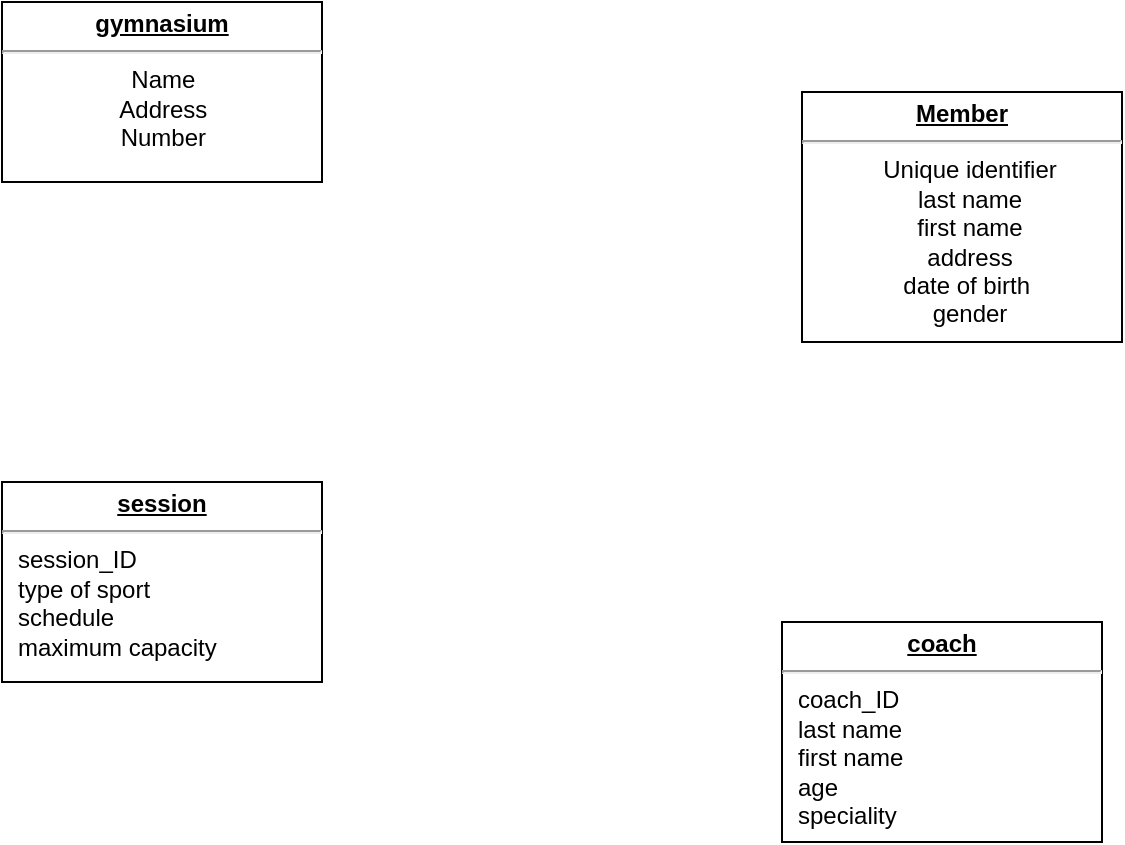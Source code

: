 <mxfile version="12.2.4" pages="1"><diagram id="1AiK8nGy6k1hTbYS_6qF" name="Page-1"><mxGraphModel dx="870" dy="585" grid="1" gridSize="10" guides="1" tooltips="1" connect="1" arrows="1" fold="1" page="1" pageScale="1" pageWidth="850" pageHeight="1100" math="0" shadow="0"><root><mxCell id="0"/><mxCell id="1" parent="0"/><mxCell id="6" value="&lt;p style=&quot;margin: 4px 0px 0px ; text-decoration: underline&quot;&gt;&lt;b&gt;gymnasium&lt;/b&gt;&lt;/p&gt;&lt;hr&gt;&lt;p style=&quot;margin: 0px ; margin-left: 8px&quot;&gt;Name&amp;nbsp;&amp;nbsp;&lt;br&gt;Address&amp;nbsp;&amp;nbsp;&lt;/p&gt;&lt;p style=&quot;margin: 0px ; margin-left: 8px&quot;&gt;Number&amp;nbsp;&amp;nbsp;&lt;/p&gt;" style="verticalAlign=top;align=center;overflow=fill;fontSize=12;fontFamily=Helvetica;html=1;" vertex="1" parent="1"><mxGeometry x="110" y="100" width="160" height="90" as="geometry"/></mxCell><mxCell id="7" value="&lt;p style=&quot;margin: 4px 0px 0px ; text-decoration: underline&quot;&gt;&lt;b&gt;Member&lt;/b&gt;&lt;/p&gt;&lt;hr&gt;&lt;p style=&quot;margin: 0px ; margin-left: 8px&quot;&gt;Unique identifier&lt;br&gt;last name&lt;br&gt;first name&lt;/p&gt;&lt;p style=&quot;margin: 0px ; margin-left: 8px&quot;&gt;address&lt;/p&gt;&lt;p style=&quot;margin: 0px ; margin-left: 8px&quot;&gt;date of birth&amp;nbsp;&lt;/p&gt;&lt;p style=&quot;margin: 0px ; margin-left: 8px&quot;&gt;gender&lt;/p&gt;" style="verticalAlign=top;align=center;overflow=fill;fontSize=12;fontFamily=Helvetica;html=1;" vertex="1" parent="1"><mxGeometry x="510" y="145" width="160" height="125" as="geometry"/></mxCell><mxCell id="10" value="&lt;p style=&quot;margin: 0px ; margin-top: 4px ; text-align: center ; text-decoration: underline&quot;&gt;&lt;b&gt;session&lt;/b&gt;&lt;/p&gt;&lt;hr&gt;&lt;p style=&quot;margin: 0px ; margin-left: 8px&quot;&gt;session_ID&lt;/p&gt;&lt;p style=&quot;margin: 0px ; margin-left: 8px&quot;&gt;type of sport&amp;nbsp;&lt;/p&gt;&lt;p style=&quot;margin: 0px ; margin-left: 8px&quot;&gt;schedule&lt;/p&gt;&lt;p style=&quot;margin: 0px ; margin-left: 8px&quot;&gt;maximum capacity&lt;/p&gt;" style="verticalAlign=top;align=left;overflow=fill;fontSize=12;fontFamily=Helvetica;html=1;" vertex="1" parent="1"><mxGeometry x="110" y="340" width="160" height="100" as="geometry"/></mxCell><mxCell id="11" value="&lt;p style=&quot;margin: 0px ; margin-top: 4px ; text-align: center ; text-decoration: underline&quot;&gt;&lt;b&gt;coach&lt;/b&gt;&lt;/p&gt;&lt;hr&gt;&lt;p style=&quot;margin: 0px ; margin-left: 8px&quot;&gt;coach_ID&lt;/p&gt;&lt;p style=&quot;margin: 0px ; margin-left: 8px&quot;&gt;last name&amp;nbsp;&lt;/p&gt;&lt;p style=&quot;margin: 0px ; margin-left: 8px&quot;&gt;first name&amp;nbsp;&lt;/p&gt;&lt;p style=&quot;margin: 0px ; margin-left: 8px&quot;&gt;age&amp;nbsp;&lt;/p&gt;&lt;p style=&quot;margin: 0px ; margin-left: 8px&quot;&gt;speciality&lt;/p&gt;&lt;p style=&quot;margin: 0px ; margin-left: 8px&quot;&gt;&lt;br&gt;&lt;br&gt;&lt;/p&gt;" style="verticalAlign=top;align=left;overflow=fill;fontSize=12;fontFamily=Helvetica;html=1;" vertex="1" parent="1"><mxGeometry x="500" y="410" width="160" height="110" as="geometry"/></mxCell></root></mxGraphModel></diagram></mxfile>